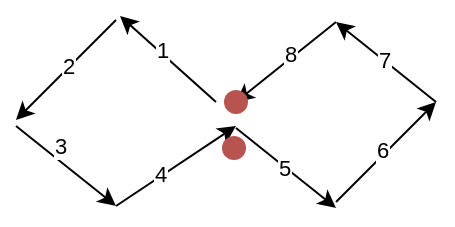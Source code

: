 <mxfile version="28.2.5">
  <diagram name="第 1 页" id="PPLxrA088jhhYq9Ob1ih">
    <mxGraphModel dx="786" dy="516" grid="1" gridSize="10" guides="1" tooltips="1" connect="1" arrows="1" fold="1" page="1" pageScale="1" pageWidth="827" pageHeight="1169" math="0" shadow="0">
      <root>
        <mxCell id="0" />
        <mxCell id="1" parent="0" />
        <mxCell id="P9peCm-IIUw1HpNY99LS-3" value="" style="endArrow=classic;html=1;rounded=0;" edge="1" parent="1">
          <mxGeometry width="50" height="50" relative="1" as="geometry">
            <mxPoint x="390" y="250" as="sourcePoint" />
            <mxPoint x="342" y="207" as="targetPoint" />
          </mxGeometry>
        </mxCell>
        <mxCell id="P9peCm-IIUw1HpNY99LS-14" value="1" style="edgeLabel;html=1;align=center;verticalAlign=middle;resizable=0;points=[];" vertex="1" connectable="0" parent="P9peCm-IIUw1HpNY99LS-3">
          <mxGeometry x="0.186" y="-1" relative="1" as="geometry">
            <mxPoint as="offset" />
          </mxGeometry>
        </mxCell>
        <mxCell id="P9peCm-IIUw1HpNY99LS-4" value="" style="endArrow=none;html=1;rounded=0;endFill=0;startArrow=classic;startFill=1;" edge="1" parent="1">
          <mxGeometry width="50" height="50" relative="1" as="geometry">
            <mxPoint x="290" y="259" as="sourcePoint" />
            <mxPoint x="340" y="209" as="targetPoint" />
          </mxGeometry>
        </mxCell>
        <mxCell id="P9peCm-IIUw1HpNY99LS-15" value="2" style="edgeLabel;html=1;align=center;verticalAlign=middle;resizable=0;points=[];" vertex="1" connectable="0" parent="P9peCm-IIUw1HpNY99LS-4">
          <mxGeometry x="0.04" y="1" relative="1" as="geometry">
            <mxPoint as="offset" />
          </mxGeometry>
        </mxCell>
        <mxCell id="P9peCm-IIUw1HpNY99LS-5" value="" style="endArrow=none;html=1;rounded=0;startArrow=classic;startFill=1;" edge="1" parent="1">
          <mxGeometry width="50" height="50" relative="1" as="geometry">
            <mxPoint x="340" y="302" as="sourcePoint" />
            <mxPoint x="290" y="262" as="targetPoint" />
          </mxGeometry>
        </mxCell>
        <mxCell id="P9peCm-IIUw1HpNY99LS-16" value="3" style="edgeLabel;html=1;align=center;verticalAlign=middle;resizable=0;points=[];" vertex="1" connectable="0" parent="P9peCm-IIUw1HpNY99LS-5">
          <mxGeometry x="0.268" y="-6" relative="1" as="geometry">
            <mxPoint as="offset" />
          </mxGeometry>
        </mxCell>
        <mxCell id="P9peCm-IIUw1HpNY99LS-6" value="" style="endArrow=classic;html=1;rounded=0;startArrow=none;startFill=0;endFill=1;" edge="1" parent="1">
          <mxGeometry width="50" height="50" relative="1" as="geometry">
            <mxPoint x="340" y="302" as="sourcePoint" />
            <mxPoint x="400" y="262" as="targetPoint" />
          </mxGeometry>
        </mxCell>
        <mxCell id="P9peCm-IIUw1HpNY99LS-17" value="4" style="edgeLabel;html=1;align=center;verticalAlign=middle;resizable=0;points=[];" vertex="1" connectable="0" parent="P9peCm-IIUw1HpNY99LS-6">
          <mxGeometry x="-0.246" y="1" relative="1" as="geometry">
            <mxPoint as="offset" />
          </mxGeometry>
        </mxCell>
        <mxCell id="P9peCm-IIUw1HpNY99LS-7" value="" style="endArrow=none;html=1;rounded=0;startArrow=classic;startFill=1;" edge="1" parent="1">
          <mxGeometry width="50" height="50" relative="1" as="geometry">
            <mxPoint x="450" y="303" as="sourcePoint" />
            <mxPoint x="400" y="263" as="targetPoint" />
          </mxGeometry>
        </mxCell>
        <mxCell id="P9peCm-IIUw1HpNY99LS-18" value="5" style="edgeLabel;html=1;align=center;verticalAlign=middle;resizable=0;points=[];" vertex="1" connectable="0" parent="P9peCm-IIUw1HpNY99LS-7">
          <mxGeometry x="0.024" y="1" relative="1" as="geometry">
            <mxPoint as="offset" />
          </mxGeometry>
        </mxCell>
        <mxCell id="P9peCm-IIUw1HpNY99LS-8" value="" style="endArrow=classic;html=1;rounded=0;startArrow=none;startFill=0;endFill=1;" edge="1" parent="1">
          <mxGeometry width="50" height="50" relative="1" as="geometry">
            <mxPoint x="450" y="300" as="sourcePoint" />
            <mxPoint x="500" y="250" as="targetPoint" />
          </mxGeometry>
        </mxCell>
        <mxCell id="P9peCm-IIUw1HpNY99LS-19" value="6" style="edgeLabel;html=1;align=center;verticalAlign=middle;resizable=0;points=[];" vertex="1" connectable="0" parent="P9peCm-IIUw1HpNY99LS-8">
          <mxGeometry x="-0.02" y="2" relative="1" as="geometry">
            <mxPoint as="offset" />
          </mxGeometry>
        </mxCell>
        <mxCell id="P9peCm-IIUw1HpNY99LS-9" value="" style="endArrow=classic;html=1;rounded=0;startArrow=none;startFill=0;endFill=1;" edge="1" parent="1">
          <mxGeometry width="50" height="50" relative="1" as="geometry">
            <mxPoint x="500" y="250" as="sourcePoint" />
            <mxPoint x="450" y="210" as="targetPoint" />
          </mxGeometry>
        </mxCell>
        <mxCell id="P9peCm-IIUw1HpNY99LS-20" value="7" style="edgeLabel;html=1;align=center;verticalAlign=middle;resizable=0;points=[];" vertex="1" connectable="0" parent="P9peCm-IIUw1HpNY99LS-9">
          <mxGeometry x="0.044" relative="1" as="geometry">
            <mxPoint as="offset" />
          </mxGeometry>
        </mxCell>
        <mxCell id="P9peCm-IIUw1HpNY99LS-10" value="" style="endArrow=none;html=1;rounded=0;startArrow=classic;startFill=1;" edge="1" parent="1" source="P9peCm-IIUw1HpNY99LS-12">
          <mxGeometry width="50" height="50" relative="1" as="geometry">
            <mxPoint x="400" y="250" as="sourcePoint" />
            <mxPoint x="450" y="210" as="targetPoint" />
          </mxGeometry>
        </mxCell>
        <mxCell id="P9peCm-IIUw1HpNY99LS-21" value="8" style="edgeLabel;html=1;align=center;verticalAlign=middle;resizable=0;points=[];" vertex="1" connectable="0" parent="P9peCm-IIUw1HpNY99LS-10">
          <mxGeometry x="0.102" y="2" relative="1" as="geometry">
            <mxPoint y="-1" as="offset" />
          </mxGeometry>
        </mxCell>
        <mxCell id="P9peCm-IIUw1HpNY99LS-11" value="" style="shape=waypoint;sketch=0;fillStyle=solid;size=6;pointerEvents=1;points=[];fillColor=#f8cecc;resizable=0;rotatable=0;perimeter=centerPerimeter;snapToPoint=1;strokeColor=#b85450;strokeWidth=4;" vertex="1" parent="1">
          <mxGeometry x="389" y="263" width="20" height="20" as="geometry" />
        </mxCell>
        <mxCell id="P9peCm-IIUw1HpNY99LS-13" value="" style="endArrow=none;html=1;rounded=0;startArrow=classic;startFill=1;" edge="1" parent="1" target="P9peCm-IIUw1HpNY99LS-12">
          <mxGeometry width="50" height="50" relative="1" as="geometry">
            <mxPoint x="400" y="250" as="sourcePoint" />
            <mxPoint x="450" y="210" as="targetPoint" />
          </mxGeometry>
        </mxCell>
        <mxCell id="P9peCm-IIUw1HpNY99LS-12" value="" style="shape=waypoint;sketch=0;fillStyle=solid;size=6;pointerEvents=1;points=[];fillColor=#f8cecc;resizable=0;rotatable=0;perimeter=centerPerimeter;snapToPoint=1;strokeColor=#b85450;strokeWidth=4;" vertex="1" parent="1">
          <mxGeometry x="390" y="240" width="20" height="20" as="geometry" />
        </mxCell>
      </root>
    </mxGraphModel>
  </diagram>
</mxfile>

